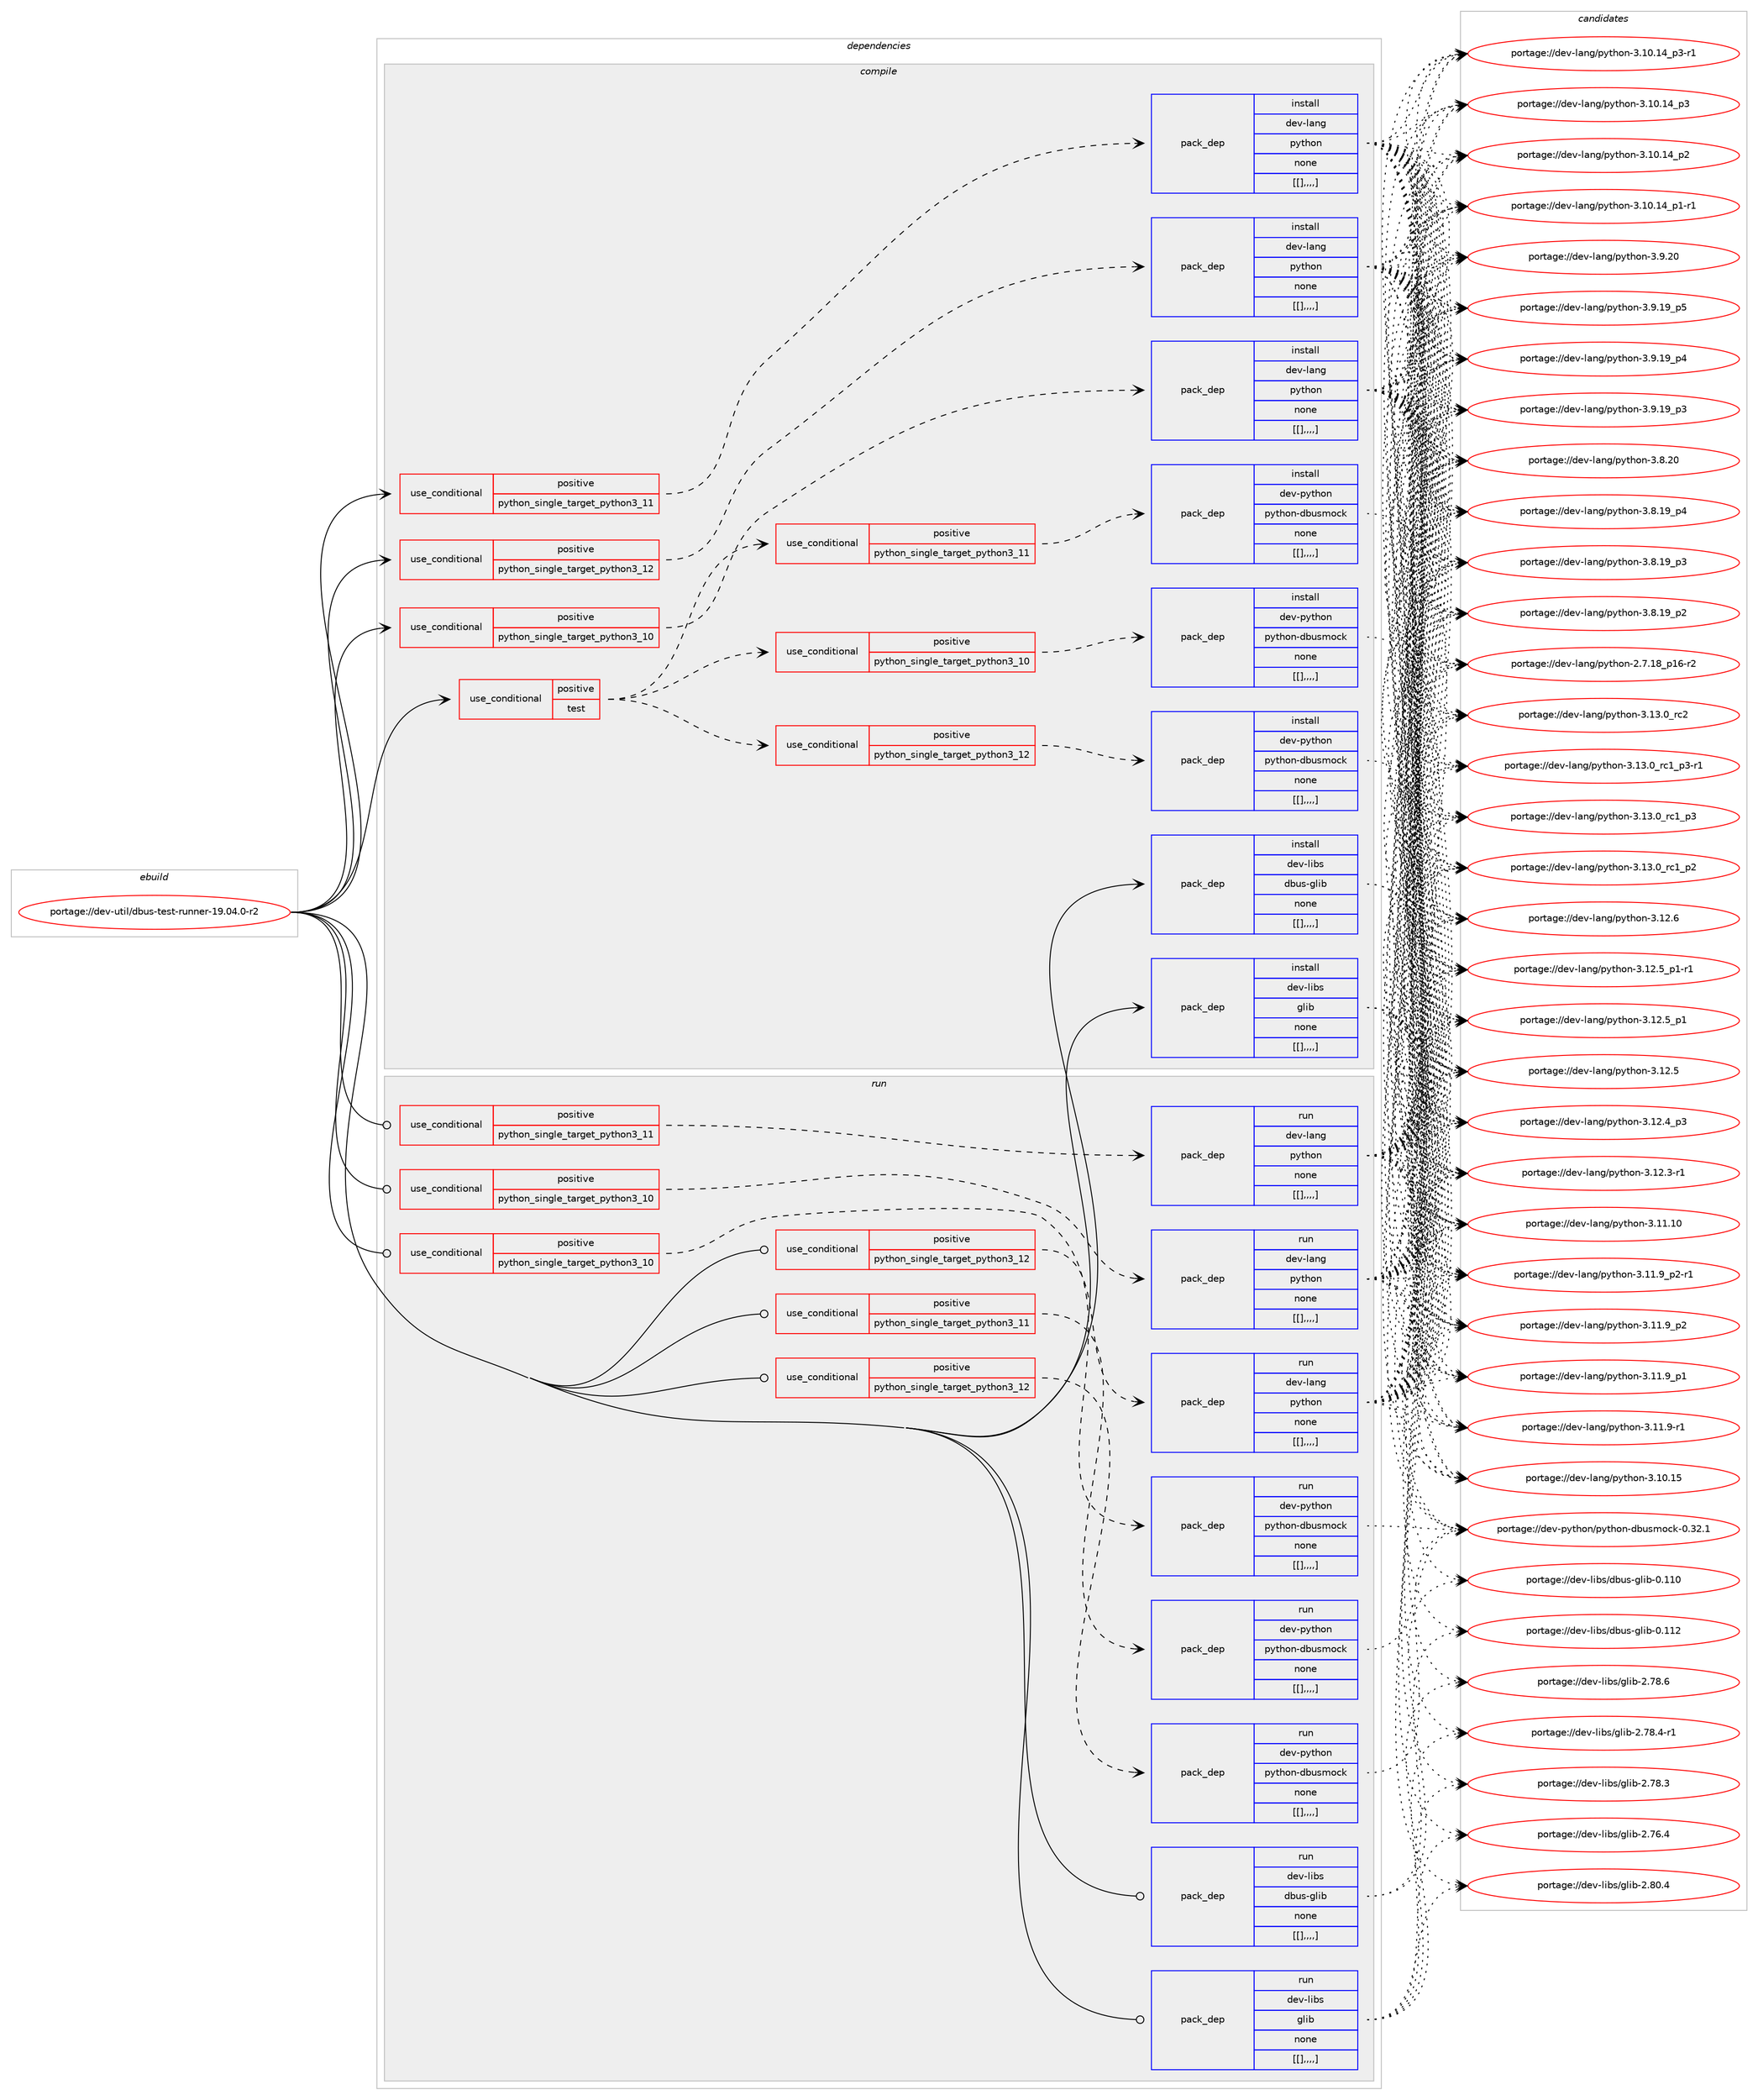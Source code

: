 digraph prolog {

# *************
# Graph options
# *************

newrank=true;
concentrate=true;
compound=true;
graph [rankdir=LR,fontname=Helvetica,fontsize=10,ranksep=1.5];#, ranksep=2.5, nodesep=0.2];
edge  [arrowhead=vee];
node  [fontname=Helvetica,fontsize=10];

# **********
# The ebuild
# **********

subgraph cluster_leftcol {
color=gray;
label=<<i>ebuild</i>>;
id [label="portage://dev-util/dbus-test-runner-19.04.0-r2", color=red, width=4, href="../dev-util/dbus-test-runner-19.04.0-r2.svg"];
}

# ****************
# The dependencies
# ****************

subgraph cluster_midcol {
color=gray;
label=<<i>dependencies</i>>;
subgraph cluster_compile {
fillcolor="#eeeeee";
style=filled;
label=<<i>compile</i>>;
subgraph cond61900 {
dependency217325 [label=<<TABLE BORDER="0" CELLBORDER="1" CELLSPACING="0" CELLPADDING="4"><TR><TD ROWSPAN="3" CELLPADDING="10">use_conditional</TD></TR><TR><TD>positive</TD></TR><TR><TD>python_single_target_python3_10</TD></TR></TABLE>>, shape=none, color=red];
subgraph pack154029 {
dependency217326 [label=<<TABLE BORDER="0" CELLBORDER="1" CELLSPACING="0" CELLPADDING="4" WIDTH="220"><TR><TD ROWSPAN="6" CELLPADDING="30">pack_dep</TD></TR><TR><TD WIDTH="110">install</TD></TR><TR><TD>dev-lang</TD></TR><TR><TD>python</TD></TR><TR><TD>none</TD></TR><TR><TD>[[],,,,]</TD></TR></TABLE>>, shape=none, color=blue];
}
dependency217325:e -> dependency217326:w [weight=20,style="dashed",arrowhead="vee"];
}
id:e -> dependency217325:w [weight=20,style="solid",arrowhead="vee"];
subgraph cond61901 {
dependency217327 [label=<<TABLE BORDER="0" CELLBORDER="1" CELLSPACING="0" CELLPADDING="4"><TR><TD ROWSPAN="3" CELLPADDING="10">use_conditional</TD></TR><TR><TD>positive</TD></TR><TR><TD>python_single_target_python3_11</TD></TR></TABLE>>, shape=none, color=red];
subgraph pack154030 {
dependency217328 [label=<<TABLE BORDER="0" CELLBORDER="1" CELLSPACING="0" CELLPADDING="4" WIDTH="220"><TR><TD ROWSPAN="6" CELLPADDING="30">pack_dep</TD></TR><TR><TD WIDTH="110">install</TD></TR><TR><TD>dev-lang</TD></TR><TR><TD>python</TD></TR><TR><TD>none</TD></TR><TR><TD>[[],,,,]</TD></TR></TABLE>>, shape=none, color=blue];
}
dependency217327:e -> dependency217328:w [weight=20,style="dashed",arrowhead="vee"];
}
id:e -> dependency217327:w [weight=20,style="solid",arrowhead="vee"];
subgraph cond61902 {
dependency217329 [label=<<TABLE BORDER="0" CELLBORDER="1" CELLSPACING="0" CELLPADDING="4"><TR><TD ROWSPAN="3" CELLPADDING="10">use_conditional</TD></TR><TR><TD>positive</TD></TR><TR><TD>python_single_target_python3_12</TD></TR></TABLE>>, shape=none, color=red];
subgraph pack154031 {
dependency217330 [label=<<TABLE BORDER="0" CELLBORDER="1" CELLSPACING="0" CELLPADDING="4" WIDTH="220"><TR><TD ROWSPAN="6" CELLPADDING="30">pack_dep</TD></TR><TR><TD WIDTH="110">install</TD></TR><TR><TD>dev-lang</TD></TR><TR><TD>python</TD></TR><TR><TD>none</TD></TR><TR><TD>[[],,,,]</TD></TR></TABLE>>, shape=none, color=blue];
}
dependency217329:e -> dependency217330:w [weight=20,style="dashed",arrowhead="vee"];
}
id:e -> dependency217329:w [weight=20,style="solid",arrowhead="vee"];
subgraph cond61903 {
dependency217331 [label=<<TABLE BORDER="0" CELLBORDER="1" CELLSPACING="0" CELLPADDING="4"><TR><TD ROWSPAN="3" CELLPADDING="10">use_conditional</TD></TR><TR><TD>positive</TD></TR><TR><TD>test</TD></TR></TABLE>>, shape=none, color=red];
subgraph cond61904 {
dependency217332 [label=<<TABLE BORDER="0" CELLBORDER="1" CELLSPACING="0" CELLPADDING="4"><TR><TD ROWSPAN="3" CELLPADDING="10">use_conditional</TD></TR><TR><TD>positive</TD></TR><TR><TD>python_single_target_python3_10</TD></TR></TABLE>>, shape=none, color=red];
subgraph pack154032 {
dependency217333 [label=<<TABLE BORDER="0" CELLBORDER="1" CELLSPACING="0" CELLPADDING="4" WIDTH="220"><TR><TD ROWSPAN="6" CELLPADDING="30">pack_dep</TD></TR><TR><TD WIDTH="110">install</TD></TR><TR><TD>dev-python</TD></TR><TR><TD>python-dbusmock</TD></TR><TR><TD>none</TD></TR><TR><TD>[[],,,,]</TD></TR></TABLE>>, shape=none, color=blue];
}
dependency217332:e -> dependency217333:w [weight=20,style="dashed",arrowhead="vee"];
}
dependency217331:e -> dependency217332:w [weight=20,style="dashed",arrowhead="vee"];
subgraph cond61905 {
dependency217334 [label=<<TABLE BORDER="0" CELLBORDER="1" CELLSPACING="0" CELLPADDING="4"><TR><TD ROWSPAN="3" CELLPADDING="10">use_conditional</TD></TR><TR><TD>positive</TD></TR><TR><TD>python_single_target_python3_11</TD></TR></TABLE>>, shape=none, color=red];
subgraph pack154033 {
dependency217335 [label=<<TABLE BORDER="0" CELLBORDER="1" CELLSPACING="0" CELLPADDING="4" WIDTH="220"><TR><TD ROWSPAN="6" CELLPADDING="30">pack_dep</TD></TR><TR><TD WIDTH="110">install</TD></TR><TR><TD>dev-python</TD></TR><TR><TD>python-dbusmock</TD></TR><TR><TD>none</TD></TR><TR><TD>[[],,,,]</TD></TR></TABLE>>, shape=none, color=blue];
}
dependency217334:e -> dependency217335:w [weight=20,style="dashed",arrowhead="vee"];
}
dependency217331:e -> dependency217334:w [weight=20,style="dashed",arrowhead="vee"];
subgraph cond61906 {
dependency217336 [label=<<TABLE BORDER="0" CELLBORDER="1" CELLSPACING="0" CELLPADDING="4"><TR><TD ROWSPAN="3" CELLPADDING="10">use_conditional</TD></TR><TR><TD>positive</TD></TR><TR><TD>python_single_target_python3_12</TD></TR></TABLE>>, shape=none, color=red];
subgraph pack154034 {
dependency217337 [label=<<TABLE BORDER="0" CELLBORDER="1" CELLSPACING="0" CELLPADDING="4" WIDTH="220"><TR><TD ROWSPAN="6" CELLPADDING="30">pack_dep</TD></TR><TR><TD WIDTH="110">install</TD></TR><TR><TD>dev-python</TD></TR><TR><TD>python-dbusmock</TD></TR><TR><TD>none</TD></TR><TR><TD>[[],,,,]</TD></TR></TABLE>>, shape=none, color=blue];
}
dependency217336:e -> dependency217337:w [weight=20,style="dashed",arrowhead="vee"];
}
dependency217331:e -> dependency217336:w [weight=20,style="dashed",arrowhead="vee"];
}
id:e -> dependency217331:w [weight=20,style="solid",arrowhead="vee"];
subgraph pack154035 {
dependency217338 [label=<<TABLE BORDER="0" CELLBORDER="1" CELLSPACING="0" CELLPADDING="4" WIDTH="220"><TR><TD ROWSPAN="6" CELLPADDING="30">pack_dep</TD></TR><TR><TD WIDTH="110">install</TD></TR><TR><TD>dev-libs</TD></TR><TR><TD>dbus-glib</TD></TR><TR><TD>none</TD></TR><TR><TD>[[],,,,]</TD></TR></TABLE>>, shape=none, color=blue];
}
id:e -> dependency217338:w [weight=20,style="solid",arrowhead="vee"];
subgraph pack154036 {
dependency217339 [label=<<TABLE BORDER="0" CELLBORDER="1" CELLSPACING="0" CELLPADDING="4" WIDTH="220"><TR><TD ROWSPAN="6" CELLPADDING="30">pack_dep</TD></TR><TR><TD WIDTH="110">install</TD></TR><TR><TD>dev-libs</TD></TR><TR><TD>glib</TD></TR><TR><TD>none</TD></TR><TR><TD>[[],,,,]</TD></TR></TABLE>>, shape=none, color=blue];
}
id:e -> dependency217339:w [weight=20,style="solid",arrowhead="vee"];
}
subgraph cluster_compileandrun {
fillcolor="#eeeeee";
style=filled;
label=<<i>compile and run</i>>;
}
subgraph cluster_run {
fillcolor="#eeeeee";
style=filled;
label=<<i>run</i>>;
subgraph cond61907 {
dependency217340 [label=<<TABLE BORDER="0" CELLBORDER="1" CELLSPACING="0" CELLPADDING="4"><TR><TD ROWSPAN="3" CELLPADDING="10">use_conditional</TD></TR><TR><TD>positive</TD></TR><TR><TD>python_single_target_python3_10</TD></TR></TABLE>>, shape=none, color=red];
subgraph pack154037 {
dependency217341 [label=<<TABLE BORDER="0" CELLBORDER="1" CELLSPACING="0" CELLPADDING="4" WIDTH="220"><TR><TD ROWSPAN="6" CELLPADDING="30">pack_dep</TD></TR><TR><TD WIDTH="110">run</TD></TR><TR><TD>dev-lang</TD></TR><TR><TD>python</TD></TR><TR><TD>none</TD></TR><TR><TD>[[],,,,]</TD></TR></TABLE>>, shape=none, color=blue];
}
dependency217340:e -> dependency217341:w [weight=20,style="dashed",arrowhead="vee"];
}
id:e -> dependency217340:w [weight=20,style="solid",arrowhead="odot"];
subgraph cond61908 {
dependency217342 [label=<<TABLE BORDER="0" CELLBORDER="1" CELLSPACING="0" CELLPADDING="4"><TR><TD ROWSPAN="3" CELLPADDING="10">use_conditional</TD></TR><TR><TD>positive</TD></TR><TR><TD>python_single_target_python3_10</TD></TR></TABLE>>, shape=none, color=red];
subgraph pack154038 {
dependency217343 [label=<<TABLE BORDER="0" CELLBORDER="1" CELLSPACING="0" CELLPADDING="4" WIDTH="220"><TR><TD ROWSPAN="6" CELLPADDING="30">pack_dep</TD></TR><TR><TD WIDTH="110">run</TD></TR><TR><TD>dev-python</TD></TR><TR><TD>python-dbusmock</TD></TR><TR><TD>none</TD></TR><TR><TD>[[],,,,]</TD></TR></TABLE>>, shape=none, color=blue];
}
dependency217342:e -> dependency217343:w [weight=20,style="dashed",arrowhead="vee"];
}
id:e -> dependency217342:w [weight=20,style="solid",arrowhead="odot"];
subgraph cond61909 {
dependency217344 [label=<<TABLE BORDER="0" CELLBORDER="1" CELLSPACING="0" CELLPADDING="4"><TR><TD ROWSPAN="3" CELLPADDING="10">use_conditional</TD></TR><TR><TD>positive</TD></TR><TR><TD>python_single_target_python3_11</TD></TR></TABLE>>, shape=none, color=red];
subgraph pack154039 {
dependency217345 [label=<<TABLE BORDER="0" CELLBORDER="1" CELLSPACING="0" CELLPADDING="4" WIDTH="220"><TR><TD ROWSPAN="6" CELLPADDING="30">pack_dep</TD></TR><TR><TD WIDTH="110">run</TD></TR><TR><TD>dev-lang</TD></TR><TR><TD>python</TD></TR><TR><TD>none</TD></TR><TR><TD>[[],,,,]</TD></TR></TABLE>>, shape=none, color=blue];
}
dependency217344:e -> dependency217345:w [weight=20,style="dashed",arrowhead="vee"];
}
id:e -> dependency217344:w [weight=20,style="solid",arrowhead="odot"];
subgraph cond61910 {
dependency217346 [label=<<TABLE BORDER="0" CELLBORDER="1" CELLSPACING="0" CELLPADDING="4"><TR><TD ROWSPAN="3" CELLPADDING="10">use_conditional</TD></TR><TR><TD>positive</TD></TR><TR><TD>python_single_target_python3_11</TD></TR></TABLE>>, shape=none, color=red];
subgraph pack154040 {
dependency217347 [label=<<TABLE BORDER="0" CELLBORDER="1" CELLSPACING="0" CELLPADDING="4" WIDTH="220"><TR><TD ROWSPAN="6" CELLPADDING="30">pack_dep</TD></TR><TR><TD WIDTH="110">run</TD></TR><TR><TD>dev-python</TD></TR><TR><TD>python-dbusmock</TD></TR><TR><TD>none</TD></TR><TR><TD>[[],,,,]</TD></TR></TABLE>>, shape=none, color=blue];
}
dependency217346:e -> dependency217347:w [weight=20,style="dashed",arrowhead="vee"];
}
id:e -> dependency217346:w [weight=20,style="solid",arrowhead="odot"];
subgraph cond61911 {
dependency217348 [label=<<TABLE BORDER="0" CELLBORDER="1" CELLSPACING="0" CELLPADDING="4"><TR><TD ROWSPAN="3" CELLPADDING="10">use_conditional</TD></TR><TR><TD>positive</TD></TR><TR><TD>python_single_target_python3_12</TD></TR></TABLE>>, shape=none, color=red];
subgraph pack154041 {
dependency217349 [label=<<TABLE BORDER="0" CELLBORDER="1" CELLSPACING="0" CELLPADDING="4" WIDTH="220"><TR><TD ROWSPAN="6" CELLPADDING="30">pack_dep</TD></TR><TR><TD WIDTH="110">run</TD></TR><TR><TD>dev-lang</TD></TR><TR><TD>python</TD></TR><TR><TD>none</TD></TR><TR><TD>[[],,,,]</TD></TR></TABLE>>, shape=none, color=blue];
}
dependency217348:e -> dependency217349:w [weight=20,style="dashed",arrowhead="vee"];
}
id:e -> dependency217348:w [weight=20,style="solid",arrowhead="odot"];
subgraph cond61912 {
dependency217350 [label=<<TABLE BORDER="0" CELLBORDER="1" CELLSPACING="0" CELLPADDING="4"><TR><TD ROWSPAN="3" CELLPADDING="10">use_conditional</TD></TR><TR><TD>positive</TD></TR><TR><TD>python_single_target_python3_12</TD></TR></TABLE>>, shape=none, color=red];
subgraph pack154042 {
dependency217351 [label=<<TABLE BORDER="0" CELLBORDER="1" CELLSPACING="0" CELLPADDING="4" WIDTH="220"><TR><TD ROWSPAN="6" CELLPADDING="30">pack_dep</TD></TR><TR><TD WIDTH="110">run</TD></TR><TR><TD>dev-python</TD></TR><TR><TD>python-dbusmock</TD></TR><TR><TD>none</TD></TR><TR><TD>[[],,,,]</TD></TR></TABLE>>, shape=none, color=blue];
}
dependency217350:e -> dependency217351:w [weight=20,style="dashed",arrowhead="vee"];
}
id:e -> dependency217350:w [weight=20,style="solid",arrowhead="odot"];
subgraph pack154043 {
dependency217352 [label=<<TABLE BORDER="0" CELLBORDER="1" CELLSPACING="0" CELLPADDING="4" WIDTH="220"><TR><TD ROWSPAN="6" CELLPADDING="30">pack_dep</TD></TR><TR><TD WIDTH="110">run</TD></TR><TR><TD>dev-libs</TD></TR><TR><TD>dbus-glib</TD></TR><TR><TD>none</TD></TR><TR><TD>[[],,,,]</TD></TR></TABLE>>, shape=none, color=blue];
}
id:e -> dependency217352:w [weight=20,style="solid",arrowhead="odot"];
subgraph pack154044 {
dependency217353 [label=<<TABLE BORDER="0" CELLBORDER="1" CELLSPACING="0" CELLPADDING="4" WIDTH="220"><TR><TD ROWSPAN="6" CELLPADDING="30">pack_dep</TD></TR><TR><TD WIDTH="110">run</TD></TR><TR><TD>dev-libs</TD></TR><TR><TD>glib</TD></TR><TR><TD>none</TD></TR><TR><TD>[[],,,,]</TD></TR></TABLE>>, shape=none, color=blue];
}
id:e -> dependency217353:w [weight=20,style="solid",arrowhead="odot"];
}
}

# **************
# The candidates
# **************

subgraph cluster_choices {
rank=same;
color=gray;
label=<<i>candidates</i>>;

subgraph choice154029 {
color=black;
nodesep=1;
choice10010111845108971101034711212111610411111045514649514648951149950 [label="portage://dev-lang/python-3.13.0_rc2", color=red, width=4,href="../dev-lang/python-3.13.0_rc2.svg"];
choice1001011184510897110103471121211161041111104551464951464895114994995112514511449 [label="portage://dev-lang/python-3.13.0_rc1_p3-r1", color=red, width=4,href="../dev-lang/python-3.13.0_rc1_p3-r1.svg"];
choice100101118451089711010347112121116104111110455146495146489511499499511251 [label="portage://dev-lang/python-3.13.0_rc1_p3", color=red, width=4,href="../dev-lang/python-3.13.0_rc1_p3.svg"];
choice100101118451089711010347112121116104111110455146495146489511499499511250 [label="portage://dev-lang/python-3.13.0_rc1_p2", color=red, width=4,href="../dev-lang/python-3.13.0_rc1_p2.svg"];
choice10010111845108971101034711212111610411111045514649504654 [label="portage://dev-lang/python-3.12.6", color=red, width=4,href="../dev-lang/python-3.12.6.svg"];
choice1001011184510897110103471121211161041111104551464950465395112494511449 [label="portage://dev-lang/python-3.12.5_p1-r1", color=red, width=4,href="../dev-lang/python-3.12.5_p1-r1.svg"];
choice100101118451089711010347112121116104111110455146495046539511249 [label="portage://dev-lang/python-3.12.5_p1", color=red, width=4,href="../dev-lang/python-3.12.5_p1.svg"];
choice10010111845108971101034711212111610411111045514649504653 [label="portage://dev-lang/python-3.12.5", color=red, width=4,href="../dev-lang/python-3.12.5.svg"];
choice100101118451089711010347112121116104111110455146495046529511251 [label="portage://dev-lang/python-3.12.4_p3", color=red, width=4,href="../dev-lang/python-3.12.4_p3.svg"];
choice100101118451089711010347112121116104111110455146495046514511449 [label="portage://dev-lang/python-3.12.3-r1", color=red, width=4,href="../dev-lang/python-3.12.3-r1.svg"];
choice1001011184510897110103471121211161041111104551464949464948 [label="portage://dev-lang/python-3.11.10", color=red, width=4,href="../dev-lang/python-3.11.10.svg"];
choice1001011184510897110103471121211161041111104551464949465795112504511449 [label="portage://dev-lang/python-3.11.9_p2-r1", color=red, width=4,href="../dev-lang/python-3.11.9_p2-r1.svg"];
choice100101118451089711010347112121116104111110455146494946579511250 [label="portage://dev-lang/python-3.11.9_p2", color=red, width=4,href="../dev-lang/python-3.11.9_p2.svg"];
choice100101118451089711010347112121116104111110455146494946579511249 [label="portage://dev-lang/python-3.11.9_p1", color=red, width=4,href="../dev-lang/python-3.11.9_p1.svg"];
choice100101118451089711010347112121116104111110455146494946574511449 [label="portage://dev-lang/python-3.11.9-r1", color=red, width=4,href="../dev-lang/python-3.11.9-r1.svg"];
choice1001011184510897110103471121211161041111104551464948464953 [label="portage://dev-lang/python-3.10.15", color=red, width=4,href="../dev-lang/python-3.10.15.svg"];
choice100101118451089711010347112121116104111110455146494846495295112514511449 [label="portage://dev-lang/python-3.10.14_p3-r1", color=red, width=4,href="../dev-lang/python-3.10.14_p3-r1.svg"];
choice10010111845108971101034711212111610411111045514649484649529511251 [label="portage://dev-lang/python-3.10.14_p3", color=red, width=4,href="../dev-lang/python-3.10.14_p3.svg"];
choice10010111845108971101034711212111610411111045514649484649529511250 [label="portage://dev-lang/python-3.10.14_p2", color=red, width=4,href="../dev-lang/python-3.10.14_p2.svg"];
choice100101118451089711010347112121116104111110455146494846495295112494511449 [label="portage://dev-lang/python-3.10.14_p1-r1", color=red, width=4,href="../dev-lang/python-3.10.14_p1-r1.svg"];
choice10010111845108971101034711212111610411111045514657465048 [label="portage://dev-lang/python-3.9.20", color=red, width=4,href="../dev-lang/python-3.9.20.svg"];
choice100101118451089711010347112121116104111110455146574649579511253 [label="portage://dev-lang/python-3.9.19_p5", color=red, width=4,href="../dev-lang/python-3.9.19_p5.svg"];
choice100101118451089711010347112121116104111110455146574649579511252 [label="portage://dev-lang/python-3.9.19_p4", color=red, width=4,href="../dev-lang/python-3.9.19_p4.svg"];
choice100101118451089711010347112121116104111110455146574649579511251 [label="portage://dev-lang/python-3.9.19_p3", color=red, width=4,href="../dev-lang/python-3.9.19_p3.svg"];
choice10010111845108971101034711212111610411111045514656465048 [label="portage://dev-lang/python-3.8.20", color=red, width=4,href="../dev-lang/python-3.8.20.svg"];
choice100101118451089711010347112121116104111110455146564649579511252 [label="portage://dev-lang/python-3.8.19_p4", color=red, width=4,href="../dev-lang/python-3.8.19_p4.svg"];
choice100101118451089711010347112121116104111110455146564649579511251 [label="portage://dev-lang/python-3.8.19_p3", color=red, width=4,href="../dev-lang/python-3.8.19_p3.svg"];
choice100101118451089711010347112121116104111110455146564649579511250 [label="portage://dev-lang/python-3.8.19_p2", color=red, width=4,href="../dev-lang/python-3.8.19_p2.svg"];
choice100101118451089711010347112121116104111110455046554649569511249544511450 [label="portage://dev-lang/python-2.7.18_p16-r2", color=red, width=4,href="../dev-lang/python-2.7.18_p16-r2.svg"];
dependency217326:e -> choice10010111845108971101034711212111610411111045514649514648951149950:w [style=dotted,weight="100"];
dependency217326:e -> choice1001011184510897110103471121211161041111104551464951464895114994995112514511449:w [style=dotted,weight="100"];
dependency217326:e -> choice100101118451089711010347112121116104111110455146495146489511499499511251:w [style=dotted,weight="100"];
dependency217326:e -> choice100101118451089711010347112121116104111110455146495146489511499499511250:w [style=dotted,weight="100"];
dependency217326:e -> choice10010111845108971101034711212111610411111045514649504654:w [style=dotted,weight="100"];
dependency217326:e -> choice1001011184510897110103471121211161041111104551464950465395112494511449:w [style=dotted,weight="100"];
dependency217326:e -> choice100101118451089711010347112121116104111110455146495046539511249:w [style=dotted,weight="100"];
dependency217326:e -> choice10010111845108971101034711212111610411111045514649504653:w [style=dotted,weight="100"];
dependency217326:e -> choice100101118451089711010347112121116104111110455146495046529511251:w [style=dotted,weight="100"];
dependency217326:e -> choice100101118451089711010347112121116104111110455146495046514511449:w [style=dotted,weight="100"];
dependency217326:e -> choice1001011184510897110103471121211161041111104551464949464948:w [style=dotted,weight="100"];
dependency217326:e -> choice1001011184510897110103471121211161041111104551464949465795112504511449:w [style=dotted,weight="100"];
dependency217326:e -> choice100101118451089711010347112121116104111110455146494946579511250:w [style=dotted,weight="100"];
dependency217326:e -> choice100101118451089711010347112121116104111110455146494946579511249:w [style=dotted,weight="100"];
dependency217326:e -> choice100101118451089711010347112121116104111110455146494946574511449:w [style=dotted,weight="100"];
dependency217326:e -> choice1001011184510897110103471121211161041111104551464948464953:w [style=dotted,weight="100"];
dependency217326:e -> choice100101118451089711010347112121116104111110455146494846495295112514511449:w [style=dotted,weight="100"];
dependency217326:e -> choice10010111845108971101034711212111610411111045514649484649529511251:w [style=dotted,weight="100"];
dependency217326:e -> choice10010111845108971101034711212111610411111045514649484649529511250:w [style=dotted,weight="100"];
dependency217326:e -> choice100101118451089711010347112121116104111110455146494846495295112494511449:w [style=dotted,weight="100"];
dependency217326:e -> choice10010111845108971101034711212111610411111045514657465048:w [style=dotted,weight="100"];
dependency217326:e -> choice100101118451089711010347112121116104111110455146574649579511253:w [style=dotted,weight="100"];
dependency217326:e -> choice100101118451089711010347112121116104111110455146574649579511252:w [style=dotted,weight="100"];
dependency217326:e -> choice100101118451089711010347112121116104111110455146574649579511251:w [style=dotted,weight="100"];
dependency217326:e -> choice10010111845108971101034711212111610411111045514656465048:w [style=dotted,weight="100"];
dependency217326:e -> choice100101118451089711010347112121116104111110455146564649579511252:w [style=dotted,weight="100"];
dependency217326:e -> choice100101118451089711010347112121116104111110455146564649579511251:w [style=dotted,weight="100"];
dependency217326:e -> choice100101118451089711010347112121116104111110455146564649579511250:w [style=dotted,weight="100"];
dependency217326:e -> choice100101118451089711010347112121116104111110455046554649569511249544511450:w [style=dotted,weight="100"];
}
subgraph choice154030 {
color=black;
nodesep=1;
choice10010111845108971101034711212111610411111045514649514648951149950 [label="portage://dev-lang/python-3.13.0_rc2", color=red, width=4,href="../dev-lang/python-3.13.0_rc2.svg"];
choice1001011184510897110103471121211161041111104551464951464895114994995112514511449 [label="portage://dev-lang/python-3.13.0_rc1_p3-r1", color=red, width=4,href="../dev-lang/python-3.13.0_rc1_p3-r1.svg"];
choice100101118451089711010347112121116104111110455146495146489511499499511251 [label="portage://dev-lang/python-3.13.0_rc1_p3", color=red, width=4,href="../dev-lang/python-3.13.0_rc1_p3.svg"];
choice100101118451089711010347112121116104111110455146495146489511499499511250 [label="portage://dev-lang/python-3.13.0_rc1_p2", color=red, width=4,href="../dev-lang/python-3.13.0_rc1_p2.svg"];
choice10010111845108971101034711212111610411111045514649504654 [label="portage://dev-lang/python-3.12.6", color=red, width=4,href="../dev-lang/python-3.12.6.svg"];
choice1001011184510897110103471121211161041111104551464950465395112494511449 [label="portage://dev-lang/python-3.12.5_p1-r1", color=red, width=4,href="../dev-lang/python-3.12.5_p1-r1.svg"];
choice100101118451089711010347112121116104111110455146495046539511249 [label="portage://dev-lang/python-3.12.5_p1", color=red, width=4,href="../dev-lang/python-3.12.5_p1.svg"];
choice10010111845108971101034711212111610411111045514649504653 [label="portage://dev-lang/python-3.12.5", color=red, width=4,href="../dev-lang/python-3.12.5.svg"];
choice100101118451089711010347112121116104111110455146495046529511251 [label="portage://dev-lang/python-3.12.4_p3", color=red, width=4,href="../dev-lang/python-3.12.4_p3.svg"];
choice100101118451089711010347112121116104111110455146495046514511449 [label="portage://dev-lang/python-3.12.3-r1", color=red, width=4,href="../dev-lang/python-3.12.3-r1.svg"];
choice1001011184510897110103471121211161041111104551464949464948 [label="portage://dev-lang/python-3.11.10", color=red, width=4,href="../dev-lang/python-3.11.10.svg"];
choice1001011184510897110103471121211161041111104551464949465795112504511449 [label="portage://dev-lang/python-3.11.9_p2-r1", color=red, width=4,href="../dev-lang/python-3.11.9_p2-r1.svg"];
choice100101118451089711010347112121116104111110455146494946579511250 [label="portage://dev-lang/python-3.11.9_p2", color=red, width=4,href="../dev-lang/python-3.11.9_p2.svg"];
choice100101118451089711010347112121116104111110455146494946579511249 [label="portage://dev-lang/python-3.11.9_p1", color=red, width=4,href="../dev-lang/python-3.11.9_p1.svg"];
choice100101118451089711010347112121116104111110455146494946574511449 [label="portage://dev-lang/python-3.11.9-r1", color=red, width=4,href="../dev-lang/python-3.11.9-r1.svg"];
choice1001011184510897110103471121211161041111104551464948464953 [label="portage://dev-lang/python-3.10.15", color=red, width=4,href="../dev-lang/python-3.10.15.svg"];
choice100101118451089711010347112121116104111110455146494846495295112514511449 [label="portage://dev-lang/python-3.10.14_p3-r1", color=red, width=4,href="../dev-lang/python-3.10.14_p3-r1.svg"];
choice10010111845108971101034711212111610411111045514649484649529511251 [label="portage://dev-lang/python-3.10.14_p3", color=red, width=4,href="../dev-lang/python-3.10.14_p3.svg"];
choice10010111845108971101034711212111610411111045514649484649529511250 [label="portage://dev-lang/python-3.10.14_p2", color=red, width=4,href="../dev-lang/python-3.10.14_p2.svg"];
choice100101118451089711010347112121116104111110455146494846495295112494511449 [label="portage://dev-lang/python-3.10.14_p1-r1", color=red, width=4,href="../dev-lang/python-3.10.14_p1-r1.svg"];
choice10010111845108971101034711212111610411111045514657465048 [label="portage://dev-lang/python-3.9.20", color=red, width=4,href="../dev-lang/python-3.9.20.svg"];
choice100101118451089711010347112121116104111110455146574649579511253 [label="portage://dev-lang/python-3.9.19_p5", color=red, width=4,href="../dev-lang/python-3.9.19_p5.svg"];
choice100101118451089711010347112121116104111110455146574649579511252 [label="portage://dev-lang/python-3.9.19_p4", color=red, width=4,href="../dev-lang/python-3.9.19_p4.svg"];
choice100101118451089711010347112121116104111110455146574649579511251 [label="portage://dev-lang/python-3.9.19_p3", color=red, width=4,href="../dev-lang/python-3.9.19_p3.svg"];
choice10010111845108971101034711212111610411111045514656465048 [label="portage://dev-lang/python-3.8.20", color=red, width=4,href="../dev-lang/python-3.8.20.svg"];
choice100101118451089711010347112121116104111110455146564649579511252 [label="portage://dev-lang/python-3.8.19_p4", color=red, width=4,href="../dev-lang/python-3.8.19_p4.svg"];
choice100101118451089711010347112121116104111110455146564649579511251 [label="portage://dev-lang/python-3.8.19_p3", color=red, width=4,href="../dev-lang/python-3.8.19_p3.svg"];
choice100101118451089711010347112121116104111110455146564649579511250 [label="portage://dev-lang/python-3.8.19_p2", color=red, width=4,href="../dev-lang/python-3.8.19_p2.svg"];
choice100101118451089711010347112121116104111110455046554649569511249544511450 [label="portage://dev-lang/python-2.7.18_p16-r2", color=red, width=4,href="../dev-lang/python-2.7.18_p16-r2.svg"];
dependency217328:e -> choice10010111845108971101034711212111610411111045514649514648951149950:w [style=dotted,weight="100"];
dependency217328:e -> choice1001011184510897110103471121211161041111104551464951464895114994995112514511449:w [style=dotted,weight="100"];
dependency217328:e -> choice100101118451089711010347112121116104111110455146495146489511499499511251:w [style=dotted,weight="100"];
dependency217328:e -> choice100101118451089711010347112121116104111110455146495146489511499499511250:w [style=dotted,weight="100"];
dependency217328:e -> choice10010111845108971101034711212111610411111045514649504654:w [style=dotted,weight="100"];
dependency217328:e -> choice1001011184510897110103471121211161041111104551464950465395112494511449:w [style=dotted,weight="100"];
dependency217328:e -> choice100101118451089711010347112121116104111110455146495046539511249:w [style=dotted,weight="100"];
dependency217328:e -> choice10010111845108971101034711212111610411111045514649504653:w [style=dotted,weight="100"];
dependency217328:e -> choice100101118451089711010347112121116104111110455146495046529511251:w [style=dotted,weight="100"];
dependency217328:e -> choice100101118451089711010347112121116104111110455146495046514511449:w [style=dotted,weight="100"];
dependency217328:e -> choice1001011184510897110103471121211161041111104551464949464948:w [style=dotted,weight="100"];
dependency217328:e -> choice1001011184510897110103471121211161041111104551464949465795112504511449:w [style=dotted,weight="100"];
dependency217328:e -> choice100101118451089711010347112121116104111110455146494946579511250:w [style=dotted,weight="100"];
dependency217328:e -> choice100101118451089711010347112121116104111110455146494946579511249:w [style=dotted,weight="100"];
dependency217328:e -> choice100101118451089711010347112121116104111110455146494946574511449:w [style=dotted,weight="100"];
dependency217328:e -> choice1001011184510897110103471121211161041111104551464948464953:w [style=dotted,weight="100"];
dependency217328:e -> choice100101118451089711010347112121116104111110455146494846495295112514511449:w [style=dotted,weight="100"];
dependency217328:e -> choice10010111845108971101034711212111610411111045514649484649529511251:w [style=dotted,weight="100"];
dependency217328:e -> choice10010111845108971101034711212111610411111045514649484649529511250:w [style=dotted,weight="100"];
dependency217328:e -> choice100101118451089711010347112121116104111110455146494846495295112494511449:w [style=dotted,weight="100"];
dependency217328:e -> choice10010111845108971101034711212111610411111045514657465048:w [style=dotted,weight="100"];
dependency217328:e -> choice100101118451089711010347112121116104111110455146574649579511253:w [style=dotted,weight="100"];
dependency217328:e -> choice100101118451089711010347112121116104111110455146574649579511252:w [style=dotted,weight="100"];
dependency217328:e -> choice100101118451089711010347112121116104111110455146574649579511251:w [style=dotted,weight="100"];
dependency217328:e -> choice10010111845108971101034711212111610411111045514656465048:w [style=dotted,weight="100"];
dependency217328:e -> choice100101118451089711010347112121116104111110455146564649579511252:w [style=dotted,weight="100"];
dependency217328:e -> choice100101118451089711010347112121116104111110455146564649579511251:w [style=dotted,weight="100"];
dependency217328:e -> choice100101118451089711010347112121116104111110455146564649579511250:w [style=dotted,weight="100"];
dependency217328:e -> choice100101118451089711010347112121116104111110455046554649569511249544511450:w [style=dotted,weight="100"];
}
subgraph choice154031 {
color=black;
nodesep=1;
choice10010111845108971101034711212111610411111045514649514648951149950 [label="portage://dev-lang/python-3.13.0_rc2", color=red, width=4,href="../dev-lang/python-3.13.0_rc2.svg"];
choice1001011184510897110103471121211161041111104551464951464895114994995112514511449 [label="portage://dev-lang/python-3.13.0_rc1_p3-r1", color=red, width=4,href="../dev-lang/python-3.13.0_rc1_p3-r1.svg"];
choice100101118451089711010347112121116104111110455146495146489511499499511251 [label="portage://dev-lang/python-3.13.0_rc1_p3", color=red, width=4,href="../dev-lang/python-3.13.0_rc1_p3.svg"];
choice100101118451089711010347112121116104111110455146495146489511499499511250 [label="portage://dev-lang/python-3.13.0_rc1_p2", color=red, width=4,href="../dev-lang/python-3.13.0_rc1_p2.svg"];
choice10010111845108971101034711212111610411111045514649504654 [label="portage://dev-lang/python-3.12.6", color=red, width=4,href="../dev-lang/python-3.12.6.svg"];
choice1001011184510897110103471121211161041111104551464950465395112494511449 [label="portage://dev-lang/python-3.12.5_p1-r1", color=red, width=4,href="../dev-lang/python-3.12.5_p1-r1.svg"];
choice100101118451089711010347112121116104111110455146495046539511249 [label="portage://dev-lang/python-3.12.5_p1", color=red, width=4,href="../dev-lang/python-3.12.5_p1.svg"];
choice10010111845108971101034711212111610411111045514649504653 [label="portage://dev-lang/python-3.12.5", color=red, width=4,href="../dev-lang/python-3.12.5.svg"];
choice100101118451089711010347112121116104111110455146495046529511251 [label="portage://dev-lang/python-3.12.4_p3", color=red, width=4,href="../dev-lang/python-3.12.4_p3.svg"];
choice100101118451089711010347112121116104111110455146495046514511449 [label="portage://dev-lang/python-3.12.3-r1", color=red, width=4,href="../dev-lang/python-3.12.3-r1.svg"];
choice1001011184510897110103471121211161041111104551464949464948 [label="portage://dev-lang/python-3.11.10", color=red, width=4,href="../dev-lang/python-3.11.10.svg"];
choice1001011184510897110103471121211161041111104551464949465795112504511449 [label="portage://dev-lang/python-3.11.9_p2-r1", color=red, width=4,href="../dev-lang/python-3.11.9_p2-r1.svg"];
choice100101118451089711010347112121116104111110455146494946579511250 [label="portage://dev-lang/python-3.11.9_p2", color=red, width=4,href="../dev-lang/python-3.11.9_p2.svg"];
choice100101118451089711010347112121116104111110455146494946579511249 [label="portage://dev-lang/python-3.11.9_p1", color=red, width=4,href="../dev-lang/python-3.11.9_p1.svg"];
choice100101118451089711010347112121116104111110455146494946574511449 [label="portage://dev-lang/python-3.11.9-r1", color=red, width=4,href="../dev-lang/python-3.11.9-r1.svg"];
choice1001011184510897110103471121211161041111104551464948464953 [label="portage://dev-lang/python-3.10.15", color=red, width=4,href="../dev-lang/python-3.10.15.svg"];
choice100101118451089711010347112121116104111110455146494846495295112514511449 [label="portage://dev-lang/python-3.10.14_p3-r1", color=red, width=4,href="../dev-lang/python-3.10.14_p3-r1.svg"];
choice10010111845108971101034711212111610411111045514649484649529511251 [label="portage://dev-lang/python-3.10.14_p3", color=red, width=4,href="../dev-lang/python-3.10.14_p3.svg"];
choice10010111845108971101034711212111610411111045514649484649529511250 [label="portage://dev-lang/python-3.10.14_p2", color=red, width=4,href="../dev-lang/python-3.10.14_p2.svg"];
choice100101118451089711010347112121116104111110455146494846495295112494511449 [label="portage://dev-lang/python-3.10.14_p1-r1", color=red, width=4,href="../dev-lang/python-3.10.14_p1-r1.svg"];
choice10010111845108971101034711212111610411111045514657465048 [label="portage://dev-lang/python-3.9.20", color=red, width=4,href="../dev-lang/python-3.9.20.svg"];
choice100101118451089711010347112121116104111110455146574649579511253 [label="portage://dev-lang/python-3.9.19_p5", color=red, width=4,href="../dev-lang/python-3.9.19_p5.svg"];
choice100101118451089711010347112121116104111110455146574649579511252 [label="portage://dev-lang/python-3.9.19_p4", color=red, width=4,href="../dev-lang/python-3.9.19_p4.svg"];
choice100101118451089711010347112121116104111110455146574649579511251 [label="portage://dev-lang/python-3.9.19_p3", color=red, width=4,href="../dev-lang/python-3.9.19_p3.svg"];
choice10010111845108971101034711212111610411111045514656465048 [label="portage://dev-lang/python-3.8.20", color=red, width=4,href="../dev-lang/python-3.8.20.svg"];
choice100101118451089711010347112121116104111110455146564649579511252 [label="portage://dev-lang/python-3.8.19_p4", color=red, width=4,href="../dev-lang/python-3.8.19_p4.svg"];
choice100101118451089711010347112121116104111110455146564649579511251 [label="portage://dev-lang/python-3.8.19_p3", color=red, width=4,href="../dev-lang/python-3.8.19_p3.svg"];
choice100101118451089711010347112121116104111110455146564649579511250 [label="portage://dev-lang/python-3.8.19_p2", color=red, width=4,href="../dev-lang/python-3.8.19_p2.svg"];
choice100101118451089711010347112121116104111110455046554649569511249544511450 [label="portage://dev-lang/python-2.7.18_p16-r2", color=red, width=4,href="../dev-lang/python-2.7.18_p16-r2.svg"];
dependency217330:e -> choice10010111845108971101034711212111610411111045514649514648951149950:w [style=dotted,weight="100"];
dependency217330:e -> choice1001011184510897110103471121211161041111104551464951464895114994995112514511449:w [style=dotted,weight="100"];
dependency217330:e -> choice100101118451089711010347112121116104111110455146495146489511499499511251:w [style=dotted,weight="100"];
dependency217330:e -> choice100101118451089711010347112121116104111110455146495146489511499499511250:w [style=dotted,weight="100"];
dependency217330:e -> choice10010111845108971101034711212111610411111045514649504654:w [style=dotted,weight="100"];
dependency217330:e -> choice1001011184510897110103471121211161041111104551464950465395112494511449:w [style=dotted,weight="100"];
dependency217330:e -> choice100101118451089711010347112121116104111110455146495046539511249:w [style=dotted,weight="100"];
dependency217330:e -> choice10010111845108971101034711212111610411111045514649504653:w [style=dotted,weight="100"];
dependency217330:e -> choice100101118451089711010347112121116104111110455146495046529511251:w [style=dotted,weight="100"];
dependency217330:e -> choice100101118451089711010347112121116104111110455146495046514511449:w [style=dotted,weight="100"];
dependency217330:e -> choice1001011184510897110103471121211161041111104551464949464948:w [style=dotted,weight="100"];
dependency217330:e -> choice1001011184510897110103471121211161041111104551464949465795112504511449:w [style=dotted,weight="100"];
dependency217330:e -> choice100101118451089711010347112121116104111110455146494946579511250:w [style=dotted,weight="100"];
dependency217330:e -> choice100101118451089711010347112121116104111110455146494946579511249:w [style=dotted,weight="100"];
dependency217330:e -> choice100101118451089711010347112121116104111110455146494946574511449:w [style=dotted,weight="100"];
dependency217330:e -> choice1001011184510897110103471121211161041111104551464948464953:w [style=dotted,weight="100"];
dependency217330:e -> choice100101118451089711010347112121116104111110455146494846495295112514511449:w [style=dotted,weight="100"];
dependency217330:e -> choice10010111845108971101034711212111610411111045514649484649529511251:w [style=dotted,weight="100"];
dependency217330:e -> choice10010111845108971101034711212111610411111045514649484649529511250:w [style=dotted,weight="100"];
dependency217330:e -> choice100101118451089711010347112121116104111110455146494846495295112494511449:w [style=dotted,weight="100"];
dependency217330:e -> choice10010111845108971101034711212111610411111045514657465048:w [style=dotted,weight="100"];
dependency217330:e -> choice100101118451089711010347112121116104111110455146574649579511253:w [style=dotted,weight="100"];
dependency217330:e -> choice100101118451089711010347112121116104111110455146574649579511252:w [style=dotted,weight="100"];
dependency217330:e -> choice100101118451089711010347112121116104111110455146574649579511251:w [style=dotted,weight="100"];
dependency217330:e -> choice10010111845108971101034711212111610411111045514656465048:w [style=dotted,weight="100"];
dependency217330:e -> choice100101118451089711010347112121116104111110455146564649579511252:w [style=dotted,weight="100"];
dependency217330:e -> choice100101118451089711010347112121116104111110455146564649579511251:w [style=dotted,weight="100"];
dependency217330:e -> choice100101118451089711010347112121116104111110455146564649579511250:w [style=dotted,weight="100"];
dependency217330:e -> choice100101118451089711010347112121116104111110455046554649569511249544511450:w [style=dotted,weight="100"];
}
subgraph choice154032 {
color=black;
nodesep=1;
choice100101118451121211161041111104711212111610411111045100981171151091119910745484651504649 [label="portage://dev-python/python-dbusmock-0.32.1", color=red, width=4,href="../dev-python/python-dbusmock-0.32.1.svg"];
dependency217333:e -> choice100101118451121211161041111104711212111610411111045100981171151091119910745484651504649:w [style=dotted,weight="100"];
}
subgraph choice154033 {
color=black;
nodesep=1;
choice100101118451121211161041111104711212111610411111045100981171151091119910745484651504649 [label="portage://dev-python/python-dbusmock-0.32.1", color=red, width=4,href="../dev-python/python-dbusmock-0.32.1.svg"];
dependency217335:e -> choice100101118451121211161041111104711212111610411111045100981171151091119910745484651504649:w [style=dotted,weight="100"];
}
subgraph choice154034 {
color=black;
nodesep=1;
choice100101118451121211161041111104711212111610411111045100981171151091119910745484651504649 [label="portage://dev-python/python-dbusmock-0.32.1", color=red, width=4,href="../dev-python/python-dbusmock-0.32.1.svg"];
dependency217337:e -> choice100101118451121211161041111104711212111610411111045100981171151091119910745484651504649:w [style=dotted,weight="100"];
}
subgraph choice154035 {
color=black;
nodesep=1;
choice100101118451081059811547100981171154510310810598454846494950 [label="portage://dev-libs/dbus-glib-0.112", color=red, width=4,href="../dev-libs/dbus-glib-0.112.svg"];
choice100101118451081059811547100981171154510310810598454846494948 [label="portage://dev-libs/dbus-glib-0.110", color=red, width=4,href="../dev-libs/dbus-glib-0.110.svg"];
dependency217338:e -> choice100101118451081059811547100981171154510310810598454846494950:w [style=dotted,weight="100"];
dependency217338:e -> choice100101118451081059811547100981171154510310810598454846494948:w [style=dotted,weight="100"];
}
subgraph choice154036 {
color=black;
nodesep=1;
choice1001011184510810598115471031081059845504656484652 [label="portage://dev-libs/glib-2.80.4", color=red, width=4,href="../dev-libs/glib-2.80.4.svg"];
choice1001011184510810598115471031081059845504655564654 [label="portage://dev-libs/glib-2.78.6", color=red, width=4,href="../dev-libs/glib-2.78.6.svg"];
choice10010111845108105981154710310810598455046555646524511449 [label="portage://dev-libs/glib-2.78.4-r1", color=red, width=4,href="../dev-libs/glib-2.78.4-r1.svg"];
choice1001011184510810598115471031081059845504655564651 [label="portage://dev-libs/glib-2.78.3", color=red, width=4,href="../dev-libs/glib-2.78.3.svg"];
choice1001011184510810598115471031081059845504655544652 [label="portage://dev-libs/glib-2.76.4", color=red, width=4,href="../dev-libs/glib-2.76.4.svg"];
dependency217339:e -> choice1001011184510810598115471031081059845504656484652:w [style=dotted,weight="100"];
dependency217339:e -> choice1001011184510810598115471031081059845504655564654:w [style=dotted,weight="100"];
dependency217339:e -> choice10010111845108105981154710310810598455046555646524511449:w [style=dotted,weight="100"];
dependency217339:e -> choice1001011184510810598115471031081059845504655564651:w [style=dotted,weight="100"];
dependency217339:e -> choice1001011184510810598115471031081059845504655544652:w [style=dotted,weight="100"];
}
subgraph choice154037 {
color=black;
nodesep=1;
choice10010111845108971101034711212111610411111045514649514648951149950 [label="portage://dev-lang/python-3.13.0_rc2", color=red, width=4,href="../dev-lang/python-3.13.0_rc2.svg"];
choice1001011184510897110103471121211161041111104551464951464895114994995112514511449 [label="portage://dev-lang/python-3.13.0_rc1_p3-r1", color=red, width=4,href="../dev-lang/python-3.13.0_rc1_p3-r1.svg"];
choice100101118451089711010347112121116104111110455146495146489511499499511251 [label="portage://dev-lang/python-3.13.0_rc1_p3", color=red, width=4,href="../dev-lang/python-3.13.0_rc1_p3.svg"];
choice100101118451089711010347112121116104111110455146495146489511499499511250 [label="portage://dev-lang/python-3.13.0_rc1_p2", color=red, width=4,href="../dev-lang/python-3.13.0_rc1_p2.svg"];
choice10010111845108971101034711212111610411111045514649504654 [label="portage://dev-lang/python-3.12.6", color=red, width=4,href="../dev-lang/python-3.12.6.svg"];
choice1001011184510897110103471121211161041111104551464950465395112494511449 [label="portage://dev-lang/python-3.12.5_p1-r1", color=red, width=4,href="../dev-lang/python-3.12.5_p1-r1.svg"];
choice100101118451089711010347112121116104111110455146495046539511249 [label="portage://dev-lang/python-3.12.5_p1", color=red, width=4,href="../dev-lang/python-3.12.5_p1.svg"];
choice10010111845108971101034711212111610411111045514649504653 [label="portage://dev-lang/python-3.12.5", color=red, width=4,href="../dev-lang/python-3.12.5.svg"];
choice100101118451089711010347112121116104111110455146495046529511251 [label="portage://dev-lang/python-3.12.4_p3", color=red, width=4,href="../dev-lang/python-3.12.4_p3.svg"];
choice100101118451089711010347112121116104111110455146495046514511449 [label="portage://dev-lang/python-3.12.3-r1", color=red, width=4,href="../dev-lang/python-3.12.3-r1.svg"];
choice1001011184510897110103471121211161041111104551464949464948 [label="portage://dev-lang/python-3.11.10", color=red, width=4,href="../dev-lang/python-3.11.10.svg"];
choice1001011184510897110103471121211161041111104551464949465795112504511449 [label="portage://dev-lang/python-3.11.9_p2-r1", color=red, width=4,href="../dev-lang/python-3.11.9_p2-r1.svg"];
choice100101118451089711010347112121116104111110455146494946579511250 [label="portage://dev-lang/python-3.11.9_p2", color=red, width=4,href="../dev-lang/python-3.11.9_p2.svg"];
choice100101118451089711010347112121116104111110455146494946579511249 [label="portage://dev-lang/python-3.11.9_p1", color=red, width=4,href="../dev-lang/python-3.11.9_p1.svg"];
choice100101118451089711010347112121116104111110455146494946574511449 [label="portage://dev-lang/python-3.11.9-r1", color=red, width=4,href="../dev-lang/python-3.11.9-r1.svg"];
choice1001011184510897110103471121211161041111104551464948464953 [label="portage://dev-lang/python-3.10.15", color=red, width=4,href="../dev-lang/python-3.10.15.svg"];
choice100101118451089711010347112121116104111110455146494846495295112514511449 [label="portage://dev-lang/python-3.10.14_p3-r1", color=red, width=4,href="../dev-lang/python-3.10.14_p3-r1.svg"];
choice10010111845108971101034711212111610411111045514649484649529511251 [label="portage://dev-lang/python-3.10.14_p3", color=red, width=4,href="../dev-lang/python-3.10.14_p3.svg"];
choice10010111845108971101034711212111610411111045514649484649529511250 [label="portage://dev-lang/python-3.10.14_p2", color=red, width=4,href="../dev-lang/python-3.10.14_p2.svg"];
choice100101118451089711010347112121116104111110455146494846495295112494511449 [label="portage://dev-lang/python-3.10.14_p1-r1", color=red, width=4,href="../dev-lang/python-3.10.14_p1-r1.svg"];
choice10010111845108971101034711212111610411111045514657465048 [label="portage://dev-lang/python-3.9.20", color=red, width=4,href="../dev-lang/python-3.9.20.svg"];
choice100101118451089711010347112121116104111110455146574649579511253 [label="portage://dev-lang/python-3.9.19_p5", color=red, width=4,href="../dev-lang/python-3.9.19_p5.svg"];
choice100101118451089711010347112121116104111110455146574649579511252 [label="portage://dev-lang/python-3.9.19_p4", color=red, width=4,href="../dev-lang/python-3.9.19_p4.svg"];
choice100101118451089711010347112121116104111110455146574649579511251 [label="portage://dev-lang/python-3.9.19_p3", color=red, width=4,href="../dev-lang/python-3.9.19_p3.svg"];
choice10010111845108971101034711212111610411111045514656465048 [label="portage://dev-lang/python-3.8.20", color=red, width=4,href="../dev-lang/python-3.8.20.svg"];
choice100101118451089711010347112121116104111110455146564649579511252 [label="portage://dev-lang/python-3.8.19_p4", color=red, width=4,href="../dev-lang/python-3.8.19_p4.svg"];
choice100101118451089711010347112121116104111110455146564649579511251 [label="portage://dev-lang/python-3.8.19_p3", color=red, width=4,href="../dev-lang/python-3.8.19_p3.svg"];
choice100101118451089711010347112121116104111110455146564649579511250 [label="portage://dev-lang/python-3.8.19_p2", color=red, width=4,href="../dev-lang/python-3.8.19_p2.svg"];
choice100101118451089711010347112121116104111110455046554649569511249544511450 [label="portage://dev-lang/python-2.7.18_p16-r2", color=red, width=4,href="../dev-lang/python-2.7.18_p16-r2.svg"];
dependency217341:e -> choice10010111845108971101034711212111610411111045514649514648951149950:w [style=dotted,weight="100"];
dependency217341:e -> choice1001011184510897110103471121211161041111104551464951464895114994995112514511449:w [style=dotted,weight="100"];
dependency217341:e -> choice100101118451089711010347112121116104111110455146495146489511499499511251:w [style=dotted,weight="100"];
dependency217341:e -> choice100101118451089711010347112121116104111110455146495146489511499499511250:w [style=dotted,weight="100"];
dependency217341:e -> choice10010111845108971101034711212111610411111045514649504654:w [style=dotted,weight="100"];
dependency217341:e -> choice1001011184510897110103471121211161041111104551464950465395112494511449:w [style=dotted,weight="100"];
dependency217341:e -> choice100101118451089711010347112121116104111110455146495046539511249:w [style=dotted,weight="100"];
dependency217341:e -> choice10010111845108971101034711212111610411111045514649504653:w [style=dotted,weight="100"];
dependency217341:e -> choice100101118451089711010347112121116104111110455146495046529511251:w [style=dotted,weight="100"];
dependency217341:e -> choice100101118451089711010347112121116104111110455146495046514511449:w [style=dotted,weight="100"];
dependency217341:e -> choice1001011184510897110103471121211161041111104551464949464948:w [style=dotted,weight="100"];
dependency217341:e -> choice1001011184510897110103471121211161041111104551464949465795112504511449:w [style=dotted,weight="100"];
dependency217341:e -> choice100101118451089711010347112121116104111110455146494946579511250:w [style=dotted,weight="100"];
dependency217341:e -> choice100101118451089711010347112121116104111110455146494946579511249:w [style=dotted,weight="100"];
dependency217341:e -> choice100101118451089711010347112121116104111110455146494946574511449:w [style=dotted,weight="100"];
dependency217341:e -> choice1001011184510897110103471121211161041111104551464948464953:w [style=dotted,weight="100"];
dependency217341:e -> choice100101118451089711010347112121116104111110455146494846495295112514511449:w [style=dotted,weight="100"];
dependency217341:e -> choice10010111845108971101034711212111610411111045514649484649529511251:w [style=dotted,weight="100"];
dependency217341:e -> choice10010111845108971101034711212111610411111045514649484649529511250:w [style=dotted,weight="100"];
dependency217341:e -> choice100101118451089711010347112121116104111110455146494846495295112494511449:w [style=dotted,weight="100"];
dependency217341:e -> choice10010111845108971101034711212111610411111045514657465048:w [style=dotted,weight="100"];
dependency217341:e -> choice100101118451089711010347112121116104111110455146574649579511253:w [style=dotted,weight="100"];
dependency217341:e -> choice100101118451089711010347112121116104111110455146574649579511252:w [style=dotted,weight="100"];
dependency217341:e -> choice100101118451089711010347112121116104111110455146574649579511251:w [style=dotted,weight="100"];
dependency217341:e -> choice10010111845108971101034711212111610411111045514656465048:w [style=dotted,weight="100"];
dependency217341:e -> choice100101118451089711010347112121116104111110455146564649579511252:w [style=dotted,weight="100"];
dependency217341:e -> choice100101118451089711010347112121116104111110455146564649579511251:w [style=dotted,weight="100"];
dependency217341:e -> choice100101118451089711010347112121116104111110455146564649579511250:w [style=dotted,weight="100"];
dependency217341:e -> choice100101118451089711010347112121116104111110455046554649569511249544511450:w [style=dotted,weight="100"];
}
subgraph choice154038 {
color=black;
nodesep=1;
choice100101118451121211161041111104711212111610411111045100981171151091119910745484651504649 [label="portage://dev-python/python-dbusmock-0.32.1", color=red, width=4,href="../dev-python/python-dbusmock-0.32.1.svg"];
dependency217343:e -> choice100101118451121211161041111104711212111610411111045100981171151091119910745484651504649:w [style=dotted,weight="100"];
}
subgraph choice154039 {
color=black;
nodesep=1;
choice10010111845108971101034711212111610411111045514649514648951149950 [label="portage://dev-lang/python-3.13.0_rc2", color=red, width=4,href="../dev-lang/python-3.13.0_rc2.svg"];
choice1001011184510897110103471121211161041111104551464951464895114994995112514511449 [label="portage://dev-lang/python-3.13.0_rc1_p3-r1", color=red, width=4,href="../dev-lang/python-3.13.0_rc1_p3-r1.svg"];
choice100101118451089711010347112121116104111110455146495146489511499499511251 [label="portage://dev-lang/python-3.13.0_rc1_p3", color=red, width=4,href="../dev-lang/python-3.13.0_rc1_p3.svg"];
choice100101118451089711010347112121116104111110455146495146489511499499511250 [label="portage://dev-lang/python-3.13.0_rc1_p2", color=red, width=4,href="../dev-lang/python-3.13.0_rc1_p2.svg"];
choice10010111845108971101034711212111610411111045514649504654 [label="portage://dev-lang/python-3.12.6", color=red, width=4,href="../dev-lang/python-3.12.6.svg"];
choice1001011184510897110103471121211161041111104551464950465395112494511449 [label="portage://dev-lang/python-3.12.5_p1-r1", color=red, width=4,href="../dev-lang/python-3.12.5_p1-r1.svg"];
choice100101118451089711010347112121116104111110455146495046539511249 [label="portage://dev-lang/python-3.12.5_p1", color=red, width=4,href="../dev-lang/python-3.12.5_p1.svg"];
choice10010111845108971101034711212111610411111045514649504653 [label="portage://dev-lang/python-3.12.5", color=red, width=4,href="../dev-lang/python-3.12.5.svg"];
choice100101118451089711010347112121116104111110455146495046529511251 [label="portage://dev-lang/python-3.12.4_p3", color=red, width=4,href="../dev-lang/python-3.12.4_p3.svg"];
choice100101118451089711010347112121116104111110455146495046514511449 [label="portage://dev-lang/python-3.12.3-r1", color=red, width=4,href="../dev-lang/python-3.12.3-r1.svg"];
choice1001011184510897110103471121211161041111104551464949464948 [label="portage://dev-lang/python-3.11.10", color=red, width=4,href="../dev-lang/python-3.11.10.svg"];
choice1001011184510897110103471121211161041111104551464949465795112504511449 [label="portage://dev-lang/python-3.11.9_p2-r1", color=red, width=4,href="../dev-lang/python-3.11.9_p2-r1.svg"];
choice100101118451089711010347112121116104111110455146494946579511250 [label="portage://dev-lang/python-3.11.9_p2", color=red, width=4,href="../dev-lang/python-3.11.9_p2.svg"];
choice100101118451089711010347112121116104111110455146494946579511249 [label="portage://dev-lang/python-3.11.9_p1", color=red, width=4,href="../dev-lang/python-3.11.9_p1.svg"];
choice100101118451089711010347112121116104111110455146494946574511449 [label="portage://dev-lang/python-3.11.9-r1", color=red, width=4,href="../dev-lang/python-3.11.9-r1.svg"];
choice1001011184510897110103471121211161041111104551464948464953 [label="portage://dev-lang/python-3.10.15", color=red, width=4,href="../dev-lang/python-3.10.15.svg"];
choice100101118451089711010347112121116104111110455146494846495295112514511449 [label="portage://dev-lang/python-3.10.14_p3-r1", color=red, width=4,href="../dev-lang/python-3.10.14_p3-r1.svg"];
choice10010111845108971101034711212111610411111045514649484649529511251 [label="portage://dev-lang/python-3.10.14_p3", color=red, width=4,href="../dev-lang/python-3.10.14_p3.svg"];
choice10010111845108971101034711212111610411111045514649484649529511250 [label="portage://dev-lang/python-3.10.14_p2", color=red, width=4,href="../dev-lang/python-3.10.14_p2.svg"];
choice100101118451089711010347112121116104111110455146494846495295112494511449 [label="portage://dev-lang/python-3.10.14_p1-r1", color=red, width=4,href="../dev-lang/python-3.10.14_p1-r1.svg"];
choice10010111845108971101034711212111610411111045514657465048 [label="portage://dev-lang/python-3.9.20", color=red, width=4,href="../dev-lang/python-3.9.20.svg"];
choice100101118451089711010347112121116104111110455146574649579511253 [label="portage://dev-lang/python-3.9.19_p5", color=red, width=4,href="../dev-lang/python-3.9.19_p5.svg"];
choice100101118451089711010347112121116104111110455146574649579511252 [label="portage://dev-lang/python-3.9.19_p4", color=red, width=4,href="../dev-lang/python-3.9.19_p4.svg"];
choice100101118451089711010347112121116104111110455146574649579511251 [label="portage://dev-lang/python-3.9.19_p3", color=red, width=4,href="../dev-lang/python-3.9.19_p3.svg"];
choice10010111845108971101034711212111610411111045514656465048 [label="portage://dev-lang/python-3.8.20", color=red, width=4,href="../dev-lang/python-3.8.20.svg"];
choice100101118451089711010347112121116104111110455146564649579511252 [label="portage://dev-lang/python-3.8.19_p4", color=red, width=4,href="../dev-lang/python-3.8.19_p4.svg"];
choice100101118451089711010347112121116104111110455146564649579511251 [label="portage://dev-lang/python-3.8.19_p3", color=red, width=4,href="../dev-lang/python-3.8.19_p3.svg"];
choice100101118451089711010347112121116104111110455146564649579511250 [label="portage://dev-lang/python-3.8.19_p2", color=red, width=4,href="../dev-lang/python-3.8.19_p2.svg"];
choice100101118451089711010347112121116104111110455046554649569511249544511450 [label="portage://dev-lang/python-2.7.18_p16-r2", color=red, width=4,href="../dev-lang/python-2.7.18_p16-r2.svg"];
dependency217345:e -> choice10010111845108971101034711212111610411111045514649514648951149950:w [style=dotted,weight="100"];
dependency217345:e -> choice1001011184510897110103471121211161041111104551464951464895114994995112514511449:w [style=dotted,weight="100"];
dependency217345:e -> choice100101118451089711010347112121116104111110455146495146489511499499511251:w [style=dotted,weight="100"];
dependency217345:e -> choice100101118451089711010347112121116104111110455146495146489511499499511250:w [style=dotted,weight="100"];
dependency217345:e -> choice10010111845108971101034711212111610411111045514649504654:w [style=dotted,weight="100"];
dependency217345:e -> choice1001011184510897110103471121211161041111104551464950465395112494511449:w [style=dotted,weight="100"];
dependency217345:e -> choice100101118451089711010347112121116104111110455146495046539511249:w [style=dotted,weight="100"];
dependency217345:e -> choice10010111845108971101034711212111610411111045514649504653:w [style=dotted,weight="100"];
dependency217345:e -> choice100101118451089711010347112121116104111110455146495046529511251:w [style=dotted,weight="100"];
dependency217345:e -> choice100101118451089711010347112121116104111110455146495046514511449:w [style=dotted,weight="100"];
dependency217345:e -> choice1001011184510897110103471121211161041111104551464949464948:w [style=dotted,weight="100"];
dependency217345:e -> choice1001011184510897110103471121211161041111104551464949465795112504511449:w [style=dotted,weight="100"];
dependency217345:e -> choice100101118451089711010347112121116104111110455146494946579511250:w [style=dotted,weight="100"];
dependency217345:e -> choice100101118451089711010347112121116104111110455146494946579511249:w [style=dotted,weight="100"];
dependency217345:e -> choice100101118451089711010347112121116104111110455146494946574511449:w [style=dotted,weight="100"];
dependency217345:e -> choice1001011184510897110103471121211161041111104551464948464953:w [style=dotted,weight="100"];
dependency217345:e -> choice100101118451089711010347112121116104111110455146494846495295112514511449:w [style=dotted,weight="100"];
dependency217345:e -> choice10010111845108971101034711212111610411111045514649484649529511251:w [style=dotted,weight="100"];
dependency217345:e -> choice10010111845108971101034711212111610411111045514649484649529511250:w [style=dotted,weight="100"];
dependency217345:e -> choice100101118451089711010347112121116104111110455146494846495295112494511449:w [style=dotted,weight="100"];
dependency217345:e -> choice10010111845108971101034711212111610411111045514657465048:w [style=dotted,weight="100"];
dependency217345:e -> choice100101118451089711010347112121116104111110455146574649579511253:w [style=dotted,weight="100"];
dependency217345:e -> choice100101118451089711010347112121116104111110455146574649579511252:w [style=dotted,weight="100"];
dependency217345:e -> choice100101118451089711010347112121116104111110455146574649579511251:w [style=dotted,weight="100"];
dependency217345:e -> choice10010111845108971101034711212111610411111045514656465048:w [style=dotted,weight="100"];
dependency217345:e -> choice100101118451089711010347112121116104111110455146564649579511252:w [style=dotted,weight="100"];
dependency217345:e -> choice100101118451089711010347112121116104111110455146564649579511251:w [style=dotted,weight="100"];
dependency217345:e -> choice100101118451089711010347112121116104111110455146564649579511250:w [style=dotted,weight="100"];
dependency217345:e -> choice100101118451089711010347112121116104111110455046554649569511249544511450:w [style=dotted,weight="100"];
}
subgraph choice154040 {
color=black;
nodesep=1;
choice100101118451121211161041111104711212111610411111045100981171151091119910745484651504649 [label="portage://dev-python/python-dbusmock-0.32.1", color=red, width=4,href="../dev-python/python-dbusmock-0.32.1.svg"];
dependency217347:e -> choice100101118451121211161041111104711212111610411111045100981171151091119910745484651504649:w [style=dotted,weight="100"];
}
subgraph choice154041 {
color=black;
nodesep=1;
choice10010111845108971101034711212111610411111045514649514648951149950 [label="portage://dev-lang/python-3.13.0_rc2", color=red, width=4,href="../dev-lang/python-3.13.0_rc2.svg"];
choice1001011184510897110103471121211161041111104551464951464895114994995112514511449 [label="portage://dev-lang/python-3.13.0_rc1_p3-r1", color=red, width=4,href="../dev-lang/python-3.13.0_rc1_p3-r1.svg"];
choice100101118451089711010347112121116104111110455146495146489511499499511251 [label="portage://dev-lang/python-3.13.0_rc1_p3", color=red, width=4,href="../dev-lang/python-3.13.0_rc1_p3.svg"];
choice100101118451089711010347112121116104111110455146495146489511499499511250 [label="portage://dev-lang/python-3.13.0_rc1_p2", color=red, width=4,href="../dev-lang/python-3.13.0_rc1_p2.svg"];
choice10010111845108971101034711212111610411111045514649504654 [label="portage://dev-lang/python-3.12.6", color=red, width=4,href="../dev-lang/python-3.12.6.svg"];
choice1001011184510897110103471121211161041111104551464950465395112494511449 [label="portage://dev-lang/python-3.12.5_p1-r1", color=red, width=4,href="../dev-lang/python-3.12.5_p1-r1.svg"];
choice100101118451089711010347112121116104111110455146495046539511249 [label="portage://dev-lang/python-3.12.5_p1", color=red, width=4,href="../dev-lang/python-3.12.5_p1.svg"];
choice10010111845108971101034711212111610411111045514649504653 [label="portage://dev-lang/python-3.12.5", color=red, width=4,href="../dev-lang/python-3.12.5.svg"];
choice100101118451089711010347112121116104111110455146495046529511251 [label="portage://dev-lang/python-3.12.4_p3", color=red, width=4,href="../dev-lang/python-3.12.4_p3.svg"];
choice100101118451089711010347112121116104111110455146495046514511449 [label="portage://dev-lang/python-3.12.3-r1", color=red, width=4,href="../dev-lang/python-3.12.3-r1.svg"];
choice1001011184510897110103471121211161041111104551464949464948 [label="portage://dev-lang/python-3.11.10", color=red, width=4,href="../dev-lang/python-3.11.10.svg"];
choice1001011184510897110103471121211161041111104551464949465795112504511449 [label="portage://dev-lang/python-3.11.9_p2-r1", color=red, width=4,href="../dev-lang/python-3.11.9_p2-r1.svg"];
choice100101118451089711010347112121116104111110455146494946579511250 [label="portage://dev-lang/python-3.11.9_p2", color=red, width=4,href="../dev-lang/python-3.11.9_p2.svg"];
choice100101118451089711010347112121116104111110455146494946579511249 [label="portage://dev-lang/python-3.11.9_p1", color=red, width=4,href="../dev-lang/python-3.11.9_p1.svg"];
choice100101118451089711010347112121116104111110455146494946574511449 [label="portage://dev-lang/python-3.11.9-r1", color=red, width=4,href="../dev-lang/python-3.11.9-r1.svg"];
choice1001011184510897110103471121211161041111104551464948464953 [label="portage://dev-lang/python-3.10.15", color=red, width=4,href="../dev-lang/python-3.10.15.svg"];
choice100101118451089711010347112121116104111110455146494846495295112514511449 [label="portage://dev-lang/python-3.10.14_p3-r1", color=red, width=4,href="../dev-lang/python-3.10.14_p3-r1.svg"];
choice10010111845108971101034711212111610411111045514649484649529511251 [label="portage://dev-lang/python-3.10.14_p3", color=red, width=4,href="../dev-lang/python-3.10.14_p3.svg"];
choice10010111845108971101034711212111610411111045514649484649529511250 [label="portage://dev-lang/python-3.10.14_p2", color=red, width=4,href="../dev-lang/python-3.10.14_p2.svg"];
choice100101118451089711010347112121116104111110455146494846495295112494511449 [label="portage://dev-lang/python-3.10.14_p1-r1", color=red, width=4,href="../dev-lang/python-3.10.14_p1-r1.svg"];
choice10010111845108971101034711212111610411111045514657465048 [label="portage://dev-lang/python-3.9.20", color=red, width=4,href="../dev-lang/python-3.9.20.svg"];
choice100101118451089711010347112121116104111110455146574649579511253 [label="portage://dev-lang/python-3.9.19_p5", color=red, width=4,href="../dev-lang/python-3.9.19_p5.svg"];
choice100101118451089711010347112121116104111110455146574649579511252 [label="portage://dev-lang/python-3.9.19_p4", color=red, width=4,href="../dev-lang/python-3.9.19_p4.svg"];
choice100101118451089711010347112121116104111110455146574649579511251 [label="portage://dev-lang/python-3.9.19_p3", color=red, width=4,href="../dev-lang/python-3.9.19_p3.svg"];
choice10010111845108971101034711212111610411111045514656465048 [label="portage://dev-lang/python-3.8.20", color=red, width=4,href="../dev-lang/python-3.8.20.svg"];
choice100101118451089711010347112121116104111110455146564649579511252 [label="portage://dev-lang/python-3.8.19_p4", color=red, width=4,href="../dev-lang/python-3.8.19_p4.svg"];
choice100101118451089711010347112121116104111110455146564649579511251 [label="portage://dev-lang/python-3.8.19_p3", color=red, width=4,href="../dev-lang/python-3.8.19_p3.svg"];
choice100101118451089711010347112121116104111110455146564649579511250 [label="portage://dev-lang/python-3.8.19_p2", color=red, width=4,href="../dev-lang/python-3.8.19_p2.svg"];
choice100101118451089711010347112121116104111110455046554649569511249544511450 [label="portage://dev-lang/python-2.7.18_p16-r2", color=red, width=4,href="../dev-lang/python-2.7.18_p16-r2.svg"];
dependency217349:e -> choice10010111845108971101034711212111610411111045514649514648951149950:w [style=dotted,weight="100"];
dependency217349:e -> choice1001011184510897110103471121211161041111104551464951464895114994995112514511449:w [style=dotted,weight="100"];
dependency217349:e -> choice100101118451089711010347112121116104111110455146495146489511499499511251:w [style=dotted,weight="100"];
dependency217349:e -> choice100101118451089711010347112121116104111110455146495146489511499499511250:w [style=dotted,weight="100"];
dependency217349:e -> choice10010111845108971101034711212111610411111045514649504654:w [style=dotted,weight="100"];
dependency217349:e -> choice1001011184510897110103471121211161041111104551464950465395112494511449:w [style=dotted,weight="100"];
dependency217349:e -> choice100101118451089711010347112121116104111110455146495046539511249:w [style=dotted,weight="100"];
dependency217349:e -> choice10010111845108971101034711212111610411111045514649504653:w [style=dotted,weight="100"];
dependency217349:e -> choice100101118451089711010347112121116104111110455146495046529511251:w [style=dotted,weight="100"];
dependency217349:e -> choice100101118451089711010347112121116104111110455146495046514511449:w [style=dotted,weight="100"];
dependency217349:e -> choice1001011184510897110103471121211161041111104551464949464948:w [style=dotted,weight="100"];
dependency217349:e -> choice1001011184510897110103471121211161041111104551464949465795112504511449:w [style=dotted,weight="100"];
dependency217349:e -> choice100101118451089711010347112121116104111110455146494946579511250:w [style=dotted,weight="100"];
dependency217349:e -> choice100101118451089711010347112121116104111110455146494946579511249:w [style=dotted,weight="100"];
dependency217349:e -> choice100101118451089711010347112121116104111110455146494946574511449:w [style=dotted,weight="100"];
dependency217349:e -> choice1001011184510897110103471121211161041111104551464948464953:w [style=dotted,weight="100"];
dependency217349:e -> choice100101118451089711010347112121116104111110455146494846495295112514511449:w [style=dotted,weight="100"];
dependency217349:e -> choice10010111845108971101034711212111610411111045514649484649529511251:w [style=dotted,weight="100"];
dependency217349:e -> choice10010111845108971101034711212111610411111045514649484649529511250:w [style=dotted,weight="100"];
dependency217349:e -> choice100101118451089711010347112121116104111110455146494846495295112494511449:w [style=dotted,weight="100"];
dependency217349:e -> choice10010111845108971101034711212111610411111045514657465048:w [style=dotted,weight="100"];
dependency217349:e -> choice100101118451089711010347112121116104111110455146574649579511253:w [style=dotted,weight="100"];
dependency217349:e -> choice100101118451089711010347112121116104111110455146574649579511252:w [style=dotted,weight="100"];
dependency217349:e -> choice100101118451089711010347112121116104111110455146574649579511251:w [style=dotted,weight="100"];
dependency217349:e -> choice10010111845108971101034711212111610411111045514656465048:w [style=dotted,weight="100"];
dependency217349:e -> choice100101118451089711010347112121116104111110455146564649579511252:w [style=dotted,weight="100"];
dependency217349:e -> choice100101118451089711010347112121116104111110455146564649579511251:w [style=dotted,weight="100"];
dependency217349:e -> choice100101118451089711010347112121116104111110455146564649579511250:w [style=dotted,weight="100"];
dependency217349:e -> choice100101118451089711010347112121116104111110455046554649569511249544511450:w [style=dotted,weight="100"];
}
subgraph choice154042 {
color=black;
nodesep=1;
choice100101118451121211161041111104711212111610411111045100981171151091119910745484651504649 [label="portage://dev-python/python-dbusmock-0.32.1", color=red, width=4,href="../dev-python/python-dbusmock-0.32.1.svg"];
dependency217351:e -> choice100101118451121211161041111104711212111610411111045100981171151091119910745484651504649:w [style=dotted,weight="100"];
}
subgraph choice154043 {
color=black;
nodesep=1;
choice100101118451081059811547100981171154510310810598454846494950 [label="portage://dev-libs/dbus-glib-0.112", color=red, width=4,href="../dev-libs/dbus-glib-0.112.svg"];
choice100101118451081059811547100981171154510310810598454846494948 [label="portage://dev-libs/dbus-glib-0.110", color=red, width=4,href="../dev-libs/dbus-glib-0.110.svg"];
dependency217352:e -> choice100101118451081059811547100981171154510310810598454846494950:w [style=dotted,weight="100"];
dependency217352:e -> choice100101118451081059811547100981171154510310810598454846494948:w [style=dotted,weight="100"];
}
subgraph choice154044 {
color=black;
nodesep=1;
choice1001011184510810598115471031081059845504656484652 [label="portage://dev-libs/glib-2.80.4", color=red, width=4,href="../dev-libs/glib-2.80.4.svg"];
choice1001011184510810598115471031081059845504655564654 [label="portage://dev-libs/glib-2.78.6", color=red, width=4,href="../dev-libs/glib-2.78.6.svg"];
choice10010111845108105981154710310810598455046555646524511449 [label="portage://dev-libs/glib-2.78.4-r1", color=red, width=4,href="../dev-libs/glib-2.78.4-r1.svg"];
choice1001011184510810598115471031081059845504655564651 [label="portage://dev-libs/glib-2.78.3", color=red, width=4,href="../dev-libs/glib-2.78.3.svg"];
choice1001011184510810598115471031081059845504655544652 [label="portage://dev-libs/glib-2.76.4", color=red, width=4,href="../dev-libs/glib-2.76.4.svg"];
dependency217353:e -> choice1001011184510810598115471031081059845504656484652:w [style=dotted,weight="100"];
dependency217353:e -> choice1001011184510810598115471031081059845504655564654:w [style=dotted,weight="100"];
dependency217353:e -> choice10010111845108105981154710310810598455046555646524511449:w [style=dotted,weight="100"];
dependency217353:e -> choice1001011184510810598115471031081059845504655564651:w [style=dotted,weight="100"];
dependency217353:e -> choice1001011184510810598115471031081059845504655544652:w [style=dotted,weight="100"];
}
}

}
